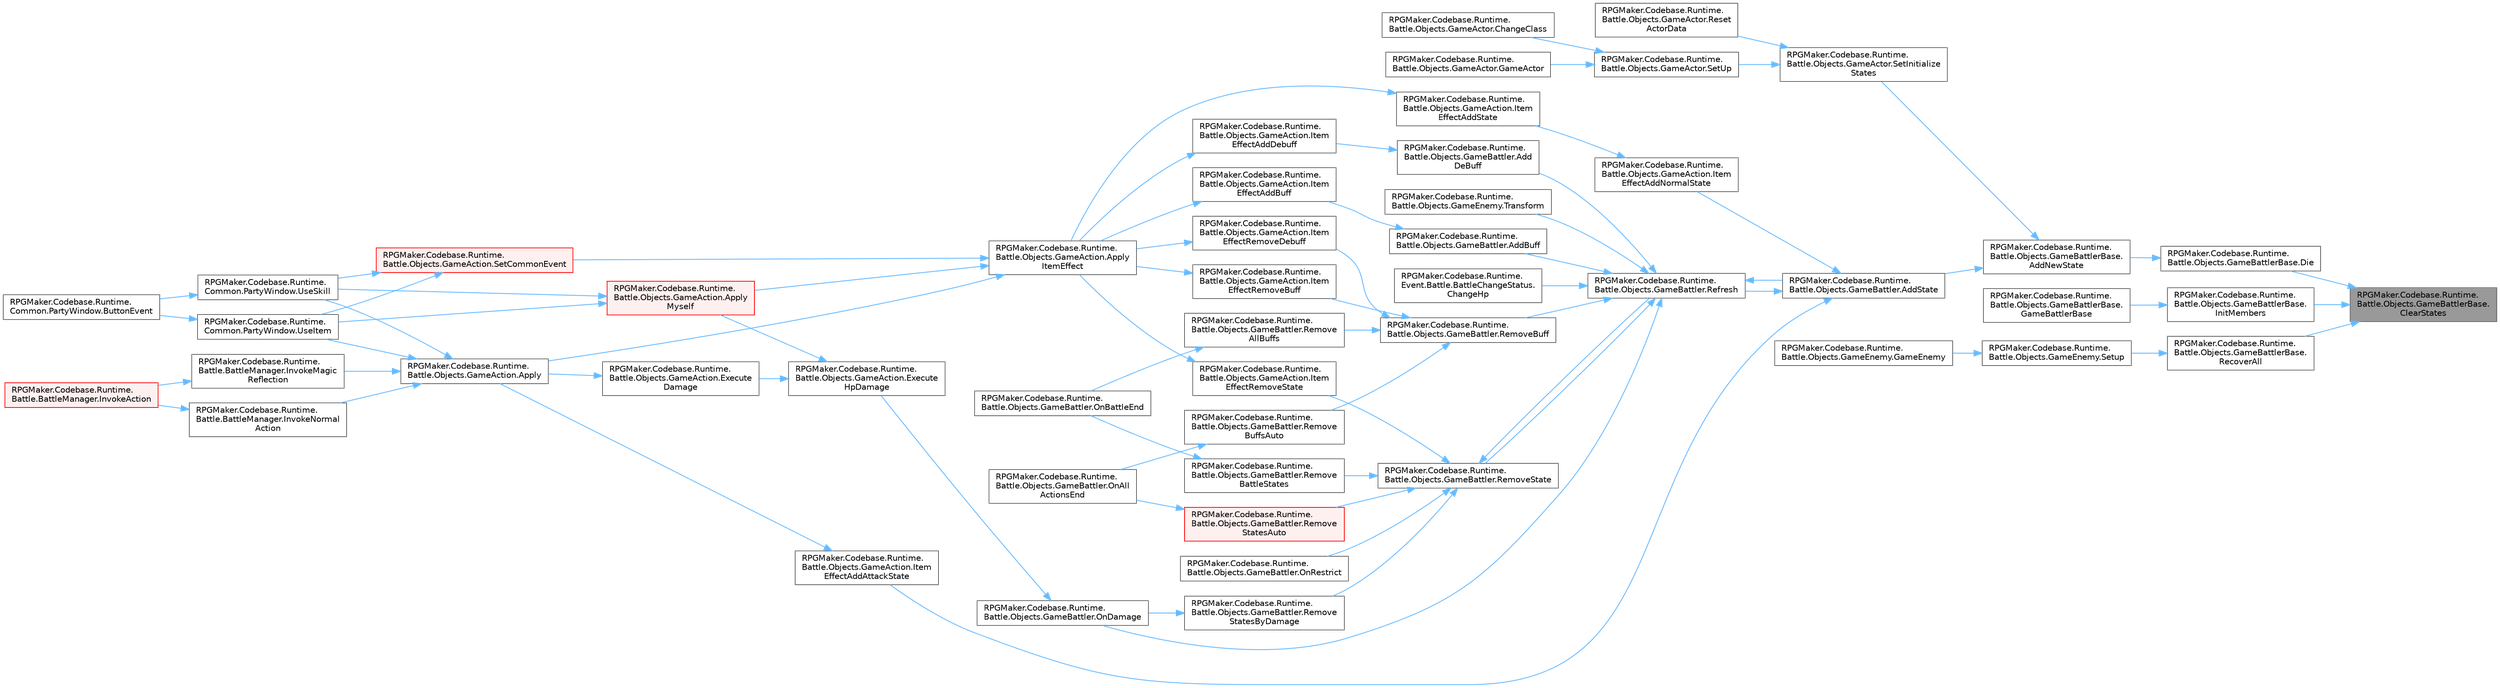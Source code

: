 digraph "RPGMaker.Codebase.Runtime.Battle.Objects.GameBattlerBase.ClearStates"
{
 // LATEX_PDF_SIZE
  bgcolor="transparent";
  edge [fontname=Helvetica,fontsize=10,labelfontname=Helvetica,labelfontsize=10];
  node [fontname=Helvetica,fontsize=10,shape=box,height=0.2,width=0.4];
  rankdir="RL";
  Node1 [id="Node000001",label="RPGMaker.Codebase.Runtime.\lBattle.Objects.GameBattlerBase.\lClearStates",height=0.2,width=0.4,color="gray40", fillcolor="grey60", style="filled", fontcolor="black",tooltip="😁 ステート変化を戻す"];
  Node1 -> Node2 [id="edge1_Node000001_Node000002",dir="back",color="steelblue1",style="solid",tooltip=" "];
  Node2 [id="Node000002",label="RPGMaker.Codebase.Runtime.\lBattle.Objects.GameBattlerBase.Die",height=0.2,width=0.4,color="grey40", fillcolor="white", style="filled",URL="$d2/d70/class_r_p_g_maker_1_1_codebase_1_1_runtime_1_1_battle_1_1_objects_1_1_game_battler_base.html#a6c558a95b6e156eb2bc6fb5368b72ce7",tooltip="😁 バトラーを死亡ステートにする"];
  Node2 -> Node3 [id="edge2_Node000002_Node000003",dir="back",color="steelblue1",style="solid",tooltip=" "];
  Node3 [id="Node000003",label="RPGMaker.Codebase.Runtime.\lBattle.Objects.GameBattlerBase.\lAddNewState",height=0.2,width=0.4,color="grey40", fillcolor="white", style="filled",URL="$d2/d70/class_r_p_g_maker_1_1_codebase_1_1_runtime_1_1_battle_1_1_objects_1_1_game_battler_base.html#ab9a614d9fe4b4bd1b1f4ba66588db9ed",tooltip="😁 新たなステートを追加"];
  Node3 -> Node4 [id="edge3_Node000003_Node000004",dir="back",color="steelblue1",style="solid",tooltip=" "];
  Node4 [id="Node000004",label="RPGMaker.Codebase.Runtime.\lBattle.Objects.GameBattler.AddState",height=0.2,width=0.4,color="grey40", fillcolor="white", style="filled",URL="$d6/de6/class_r_p_g_maker_1_1_codebase_1_1_runtime_1_1_battle_1_1_objects_1_1_game_battler.html#a721713aea404590ae235b32ef084a641",tooltip="😁 指定ステートを追加"];
  Node4 -> Node5 [id="edge4_Node000004_Node000005",dir="back",color="steelblue1",style="solid",tooltip=" "];
  Node5 [id="Node000005",label="RPGMaker.Codebase.Runtime.\lBattle.Objects.GameAction.Item\lEffectAddAttackState",height=0.2,width=0.4,color="grey40", fillcolor="white", style="filled",URL="$db/d00/class_r_p_g_maker_1_1_codebase_1_1_runtime_1_1_battle_1_1_objects_1_1_game_action.html#ad4b92badb0ee04b916e3e7df3fb05243",tooltip="😁 指定対象に攻撃の[使用効果]を加える"];
  Node5 -> Node6 [id="edge5_Node000005_Node000006",dir="back",color="steelblue1",style="solid",tooltip=" "];
  Node6 [id="Node000006",label="RPGMaker.Codebase.Runtime.\lBattle.Objects.GameAction.Apply",height=0.2,width=0.4,color="grey40", fillcolor="white", style="filled",URL="$db/d00/class_r_p_g_maker_1_1_codebase_1_1_runtime_1_1_battle_1_1_objects_1_1_game_action.html#aa0e39264c1ed2c1803fc326949587463",tooltip="😁 指定対象へ結果( Game_ActionResult )の適用"];
  Node6 -> Node7 [id="edge6_Node000006_Node000007",dir="back",color="steelblue1",style="solid",tooltip=" "];
  Node7 [id="Node000007",label="RPGMaker.Codebase.Runtime.\lBattle.BattleManager.InvokeMagic\lReflection",height=0.2,width=0.4,color="grey40", fillcolor="white", style="filled",URL="$d3/d0c/class_r_p_g_maker_1_1_codebase_1_1_runtime_1_1_battle_1_1_battle_manager.html#a44fa0b5be0eb1e4ef8ddb382c1954835",tooltip="😁 指定対象が指定目標に対しての魔法反射アクションを起動する"];
  Node7 -> Node8 [id="edge7_Node000007_Node000008",dir="back",color="steelblue1",style="solid",tooltip=" "];
  Node8 [id="Node000008",label="RPGMaker.Codebase.Runtime.\lBattle.BattleManager.InvokeAction",height=0.2,width=0.4,color="red", fillcolor="#FFF0F0", style="filled",URL="$d3/d0c/class_r_p_g_maker_1_1_codebase_1_1_runtime_1_1_battle_1_1_battle_manager.html#a95f3c0da75e16c8679e47a5d11c0f9d6",tooltip="😁 指定対象が指定目標に対してのアクションを起動する"];
  Node6 -> Node15 [id="edge8_Node000006_Node000015",dir="back",color="steelblue1",style="solid",tooltip=" "];
  Node15 [id="Node000015",label="RPGMaker.Codebase.Runtime.\lBattle.BattleManager.InvokeNormal\lAction",height=0.2,width=0.4,color="grey40", fillcolor="white", style="filled",URL="$d3/d0c/class_r_p_g_maker_1_1_codebase_1_1_runtime_1_1_battle_1_1_battle_manager.html#a7f264bea7481144707b47e7415755fb1",tooltip="😁 指定対象が指定目標に対しての通常アクションを起動する"];
  Node15 -> Node8 [id="edge9_Node000015_Node000008",dir="back",color="steelblue1",style="solid",tooltip=" "];
  Node6 -> Node16 [id="edge10_Node000006_Node000016",dir="back",color="steelblue1",style="solid",tooltip=" "];
  Node16 [id="Node000016",label="RPGMaker.Codebase.Runtime.\lCommon.PartyWindow.UseItem",height=0.2,width=0.4,color="grey40", fillcolor="white", style="filled",URL="$d6/d78/class_r_p_g_maker_1_1_codebase_1_1_runtime_1_1_common_1_1_party_window.html#a07ca3254629cf1e5b23eb5f99440448a",tooltip=" "];
  Node16 -> Node17 [id="edge11_Node000016_Node000017",dir="back",color="steelblue1",style="solid",tooltip=" "];
  Node17 [id="Node000017",label="RPGMaker.Codebase.Runtime.\lCommon.PartyWindow.ButtonEvent",height=0.2,width=0.4,color="grey40", fillcolor="white", style="filled",URL="$d6/d78/class_r_p_g_maker_1_1_codebase_1_1_runtime_1_1_common_1_1_party_window.html#aebabafbd7691c547f03f640b87cb4e6b",tooltip=" "];
  Node6 -> Node18 [id="edge12_Node000006_Node000018",dir="back",color="steelblue1",style="solid",tooltip=" "];
  Node18 [id="Node000018",label="RPGMaker.Codebase.Runtime.\lCommon.PartyWindow.UseSkill",height=0.2,width=0.4,color="grey40", fillcolor="white", style="filled",URL="$d6/d78/class_r_p_g_maker_1_1_codebase_1_1_runtime_1_1_common_1_1_party_window.html#a81d2268540bc389c7fd9e6719d7584c1",tooltip="スキル使用処理"];
  Node18 -> Node17 [id="edge13_Node000018_Node000017",dir="back",color="steelblue1",style="solid",tooltip=" "];
  Node4 -> Node19 [id="edge14_Node000004_Node000019",dir="back",color="steelblue1",style="solid",tooltip=" "];
  Node19 [id="Node000019",label="RPGMaker.Codebase.Runtime.\lBattle.Objects.GameAction.Item\lEffectAddNormalState",height=0.2,width=0.4,color="grey40", fillcolor="white", style="filled",URL="$db/d00/class_r_p_g_maker_1_1_codebase_1_1_runtime_1_1_battle_1_1_objects_1_1_game_action.html#ad361cd52daaea9b629f16db972b52a84",tooltip="😁 指定対象に通常の[使用効果]を加える"];
  Node19 -> Node20 [id="edge15_Node000019_Node000020",dir="back",color="steelblue1",style="solid",tooltip=" "];
  Node20 [id="Node000020",label="RPGMaker.Codebase.Runtime.\lBattle.Objects.GameAction.Item\lEffectAddState",height=0.2,width=0.4,color="grey40", fillcolor="white", style="filled",URL="$db/d00/class_r_p_g_maker_1_1_codebase_1_1_runtime_1_1_battle_1_1_objects_1_1_game_action.html#a30937435994c2aeb8de46e354b51d782",tooltip="😁 指定対象に[使用効果]を加える"];
  Node20 -> Node21 [id="edge16_Node000020_Node000021",dir="back",color="steelblue1",style="solid",tooltip=" "];
  Node21 [id="Node000021",label="RPGMaker.Codebase.Runtime.\lBattle.Objects.GameAction.Apply\lItemEffect",height=0.2,width=0.4,color="grey40", fillcolor="white", style="filled",URL="$db/d00/class_r_p_g_maker_1_1_codebase_1_1_runtime_1_1_battle_1_1_objects_1_1_game_action.html#a0e31f70949304a3bf1175ac19a030616",tooltip="😁 指定対象にエフェクトを適用"];
  Node21 -> Node6 [id="edge17_Node000021_Node000006",dir="back",color="steelblue1",style="solid",tooltip=" "];
  Node21 -> Node22 [id="edge18_Node000021_Node000022",dir="back",color="steelblue1",style="solid",tooltip=" "];
  Node22 [id="Node000022",label="RPGMaker.Codebase.Runtime.\lBattle.Objects.GameAction.Apply\lMyself",height=0.2,width=0.4,color="red", fillcolor="#FFF0F0", style="filled",URL="$db/d00/class_r_p_g_maker_1_1_codebase_1_1_runtime_1_1_battle_1_1_objects_1_1_game_action.html#a66cb5bfc5dcf889949277a058fecd784",tooltip="😁 指定対象へ結果( Game_ActionResult )の適用（使用者への影響）"];
  Node22 -> Node16 [id="edge19_Node000022_Node000016",dir="back",color="steelblue1",style="solid",tooltip=" "];
  Node22 -> Node18 [id="edge20_Node000022_Node000018",dir="back",color="steelblue1",style="solid",tooltip=" "];
  Node21 -> Node24 [id="edge21_Node000021_Node000024",dir="back",color="steelblue1",style="solid",tooltip=" "];
  Node24 [id="Node000024",label="RPGMaker.Codebase.Runtime.\lBattle.Objects.GameAction.SetCommonEvent",height=0.2,width=0.4,color="red", fillcolor="#FFF0F0", style="filled",URL="$db/d00/class_r_p_g_maker_1_1_codebase_1_1_runtime_1_1_battle_1_1_objects_1_1_game_action.html#a8586f2f58bcb66360e1b9d7e4572a79f",tooltip="😁 コモンイベントが設定されている場合に、コモンイベントをキューに溜める"];
  Node24 -> Node16 [id="edge22_Node000024_Node000016",dir="back",color="steelblue1",style="solid",tooltip=" "];
  Node24 -> Node18 [id="edge23_Node000024_Node000018",dir="back",color="steelblue1",style="solid",tooltip=" "];
  Node4 -> Node25 [id="edge24_Node000004_Node000025",dir="back",color="steelblue1",style="solid",tooltip=" "];
  Node25 [id="Node000025",label="RPGMaker.Codebase.Runtime.\lBattle.Objects.GameBattler.Refresh",height=0.2,width=0.4,color="grey40", fillcolor="white", style="filled",URL="$d6/de6/class_r_p_g_maker_1_1_codebase_1_1_runtime_1_1_battle_1_1_objects_1_1_game_battler.html#a5e2eccb8f1dbacca9ef1f357aff8d5fc",tooltip="😁 能力値やステートを規定値内に収める処理"];
  Node25 -> Node26 [id="edge25_Node000025_Node000026",dir="back",color="steelblue1",style="solid",tooltip=" "];
  Node26 [id="Node000026",label="RPGMaker.Codebase.Runtime.\lBattle.Objects.GameBattler.AddBuff",height=0.2,width=0.4,color="grey40", fillcolor="white", style="filled",URL="$d6/de6/class_r_p_g_maker_1_1_codebase_1_1_runtime_1_1_battle_1_1_objects_1_1_game_battler.html#a46a4f6f463182320acb0e3741286fbfb",tooltip="😁 指定通常能力に指定ターン数の[強化]を追加"];
  Node26 -> Node27 [id="edge26_Node000026_Node000027",dir="back",color="steelblue1",style="solid",tooltip=" "];
  Node27 [id="Node000027",label="RPGMaker.Codebase.Runtime.\lBattle.Objects.GameAction.Item\lEffectAddBuff",height=0.2,width=0.4,color="grey40", fillcolor="white", style="filled",URL="$db/d00/class_r_p_g_maker_1_1_codebase_1_1_runtime_1_1_battle_1_1_objects_1_1_game_action.html#a4df77b613c49006d914da5573ee7f4d5",tooltip="😁 指定対象に[強化]の[使用効果]を加える"];
  Node27 -> Node21 [id="edge27_Node000027_Node000021",dir="back",color="steelblue1",style="solid",tooltip=" "];
  Node25 -> Node28 [id="edge28_Node000025_Node000028",dir="back",color="steelblue1",style="solid",tooltip=" "];
  Node28 [id="Node000028",label="RPGMaker.Codebase.Runtime.\lBattle.Objects.GameBattler.Add\lDeBuff",height=0.2,width=0.4,color="grey40", fillcolor="white", style="filled",URL="$d6/de6/class_r_p_g_maker_1_1_codebase_1_1_runtime_1_1_battle_1_1_objects_1_1_game_battler.html#a4bf2426bec4fa47d818471e0b214f39b",tooltip="😁 指定通常能力に指定ターン数の[弱体]を追加"];
  Node28 -> Node29 [id="edge29_Node000028_Node000029",dir="back",color="steelblue1",style="solid",tooltip=" "];
  Node29 [id="Node000029",label="RPGMaker.Codebase.Runtime.\lBattle.Objects.GameAction.Item\lEffectAddDebuff",height=0.2,width=0.4,color="grey40", fillcolor="white", style="filled",URL="$db/d00/class_r_p_g_maker_1_1_codebase_1_1_runtime_1_1_battle_1_1_objects_1_1_game_action.html#ae8c5a6cf681facd1b1bf2018e4d5f570",tooltip="😁 指定対象に[弱体]の[使用効果]を加える"];
  Node29 -> Node21 [id="edge30_Node000029_Node000021",dir="back",color="steelblue1",style="solid",tooltip=" "];
  Node25 -> Node4 [id="edge31_Node000025_Node000004",dir="back",color="steelblue1",style="solid",tooltip=" "];
  Node25 -> Node30 [id="edge32_Node000025_Node000030",dir="back",color="steelblue1",style="solid",tooltip=" "];
  Node30 [id="Node000030",label="RPGMaker.Codebase.Runtime.\lEvent.Battle.BattleChangeStatus.\lChangeHp",height=0.2,width=0.4,color="grey40", fillcolor="white", style="filled",URL="$d7/dc8/class_r_p_g_maker_1_1_codebase_1_1_runtime_1_1_event_1_1_battle_1_1_battle_change_status.html#a275efd4e18f4479632dba886f3a687ce",tooltip=" "];
  Node25 -> Node31 [id="edge33_Node000025_Node000031",dir="back",color="steelblue1",style="solid",tooltip=" "];
  Node31 [id="Node000031",label="RPGMaker.Codebase.Runtime.\lBattle.Objects.GameBattler.OnDamage",height=0.2,width=0.4,color="grey40", fillcolor="white", style="filled",URL="$d6/de6/class_r_p_g_maker_1_1_codebase_1_1_runtime_1_1_battle_1_1_objects_1_1_game_battler.html#abc126f772bf633d1a2d2a2348d2745b8",tooltip="😁 被ダメージハンドラ"];
  Node31 -> Node32 [id="edge34_Node000031_Node000032",dir="back",color="steelblue1",style="solid",tooltip=" "];
  Node32 [id="Node000032",label="RPGMaker.Codebase.Runtime.\lBattle.Objects.GameAction.Execute\lHpDamage",height=0.2,width=0.4,color="grey40", fillcolor="white", style="filled",URL="$db/d00/class_r_p_g_maker_1_1_codebase_1_1_runtime_1_1_battle_1_1_objects_1_1_game_action.html#a9b8bfc3481b8e5caad938fa17489b760",tooltip="😁 指定対象にHPダメージを与える"];
  Node32 -> Node22 [id="edge35_Node000032_Node000022",dir="back",color="steelblue1",style="solid",tooltip=" "];
  Node32 -> Node33 [id="edge36_Node000032_Node000033",dir="back",color="steelblue1",style="solid",tooltip=" "];
  Node33 [id="Node000033",label="RPGMaker.Codebase.Runtime.\lBattle.Objects.GameAction.Execute\lDamage",height=0.2,width=0.4,color="grey40", fillcolor="white", style="filled",URL="$db/d00/class_r_p_g_maker_1_1_codebase_1_1_runtime_1_1_battle_1_1_objects_1_1_game_action.html#a988dc53e7762cbecec5268f296013504",tooltip="😁 指定対象にダメージを与える"];
  Node33 -> Node6 [id="edge37_Node000033_Node000006",dir="back",color="steelblue1",style="solid",tooltip=" "];
  Node25 -> Node34 [id="edge38_Node000025_Node000034",dir="back",color="steelblue1",style="solid",tooltip=" "];
  Node34 [id="Node000034",label="RPGMaker.Codebase.Runtime.\lBattle.Objects.GameBattler.RemoveBuff",height=0.2,width=0.4,color="grey40", fillcolor="white", style="filled",URL="$d6/de6/class_r_p_g_maker_1_1_codebase_1_1_runtime_1_1_battle_1_1_objects_1_1_game_battler.html#a1a3260593962f41e2d76f900a5c7e02f",tooltip="😁 指定通常能力の[強化]を解除"];
  Node34 -> Node35 [id="edge39_Node000034_Node000035",dir="back",color="steelblue1",style="solid",tooltip=" "];
  Node35 [id="Node000035",label="RPGMaker.Codebase.Runtime.\lBattle.Objects.GameAction.Item\lEffectRemoveBuff",height=0.2,width=0.4,color="grey40", fillcolor="white", style="filled",URL="$db/d00/class_r_p_g_maker_1_1_codebase_1_1_runtime_1_1_battle_1_1_objects_1_1_game_action.html#a2cdbdac9b9aeb26cd865e38f6d4c6efa",tooltip="😁 指定対象に[強化の解除]の[使用効果]を加える"];
  Node35 -> Node21 [id="edge40_Node000035_Node000021",dir="back",color="steelblue1",style="solid",tooltip=" "];
  Node34 -> Node36 [id="edge41_Node000034_Node000036",dir="back",color="steelblue1",style="solid",tooltip=" "];
  Node36 [id="Node000036",label="RPGMaker.Codebase.Runtime.\lBattle.Objects.GameAction.Item\lEffectRemoveDebuff",height=0.2,width=0.4,color="grey40", fillcolor="white", style="filled",URL="$db/d00/class_r_p_g_maker_1_1_codebase_1_1_runtime_1_1_battle_1_1_objects_1_1_game_action.html#a220d8eedc2bdfcf45fafb5a29377ab6b",tooltip="😁 指定対象に[弱体の解除]の[使用効果]を加える"];
  Node36 -> Node21 [id="edge42_Node000036_Node000021",dir="back",color="steelblue1",style="solid",tooltip=" "];
  Node34 -> Node37 [id="edge43_Node000034_Node000037",dir="back",color="steelblue1",style="solid",tooltip=" "];
  Node37 [id="Node000037",label="RPGMaker.Codebase.Runtime.\lBattle.Objects.GameBattler.Remove\lAllBuffs",height=0.2,width=0.4,color="grey40", fillcolor="white", style="filled",URL="$d6/de6/class_r_p_g_maker_1_1_codebase_1_1_runtime_1_1_battle_1_1_objects_1_1_game_battler.html#ad7f6e737ddc0bf5fb9b0bfd00acb71f6",tooltip="😁 全能力の[強化]を解除"];
  Node37 -> Node38 [id="edge44_Node000037_Node000038",dir="back",color="steelblue1",style="solid",tooltip=" "];
  Node38 [id="Node000038",label="RPGMaker.Codebase.Runtime.\lBattle.Objects.GameBattler.OnBattleEnd",height=0.2,width=0.4,color="grey40", fillcolor="white", style="filled",URL="$d6/de6/class_r_p_g_maker_1_1_codebase_1_1_runtime_1_1_battle_1_1_objects_1_1_game_battler.html#a05639cc92ba42378f15f43c323c46eb4",tooltip="😁 戦闘終了ハンドラ"];
  Node34 -> Node39 [id="edge45_Node000034_Node000039",dir="back",color="steelblue1",style="solid",tooltip=" "];
  Node39 [id="Node000039",label="RPGMaker.Codebase.Runtime.\lBattle.Objects.GameBattler.Remove\lBuffsAuto",height=0.2,width=0.4,color="grey40", fillcolor="white", style="filled",URL="$d6/de6/class_r_p_g_maker_1_1_codebase_1_1_runtime_1_1_battle_1_1_objects_1_1_game_battler.html#a18203bac1825cf8c80b0f2563551dbe7",tooltip="😁 ターン終了した能力[強化][弱体]を解除"];
  Node39 -> Node40 [id="edge46_Node000039_Node000040",dir="back",color="steelblue1",style="solid",tooltip=" "];
  Node40 [id="Node000040",label="RPGMaker.Codebase.Runtime.\lBattle.Objects.GameBattler.OnAll\lActionsEnd",height=0.2,width=0.4,color="grey40", fillcolor="white", style="filled",URL="$d6/de6/class_r_p_g_maker_1_1_codebase_1_1_runtime_1_1_battle_1_1_objects_1_1_game_battler.html#a4627db436661e713ea71d8386e58d080",tooltip="😁 全行動終了ハンドラ"];
  Node25 -> Node41 [id="edge47_Node000025_Node000041",dir="back",color="steelblue1",style="solid",tooltip=" "];
  Node41 [id="Node000041",label="RPGMaker.Codebase.Runtime.\lBattle.Objects.GameBattler.RemoveState",height=0.2,width=0.4,color="grey40", fillcolor="white", style="filled",URL="$d6/de6/class_r_p_g_maker_1_1_codebase_1_1_runtime_1_1_battle_1_1_objects_1_1_game_battler.html#a3d73aefe7c91fabe827a27d354ff8b4b",tooltip="😁 指定ステートを解除"];
  Node41 -> Node42 [id="edge48_Node000041_Node000042",dir="back",color="steelblue1",style="solid",tooltip=" "];
  Node42 [id="Node000042",label="RPGMaker.Codebase.Runtime.\lBattle.Objects.GameAction.Item\lEffectRemoveState",height=0.2,width=0.4,color="grey40", fillcolor="white", style="filled",URL="$db/d00/class_r_p_g_maker_1_1_codebase_1_1_runtime_1_1_battle_1_1_objects_1_1_game_action.html#ad5da923e99b8879ecd4b18acd7625764",tooltip="😁 指定対象に[ステート解除]の[使用効果]を加える"];
  Node42 -> Node21 [id="edge49_Node000042_Node000021",dir="back",color="steelblue1",style="solid",tooltip=" "];
  Node41 -> Node43 [id="edge50_Node000041_Node000043",dir="back",color="steelblue1",style="solid",tooltip=" "];
  Node43 [id="Node000043",label="RPGMaker.Codebase.Runtime.\lBattle.Objects.GameBattler.OnRestrict",height=0.2,width=0.4,color="grey40", fillcolor="white", style="filled",URL="$d6/de6/class_r_p_g_maker_1_1_codebase_1_1_runtime_1_1_battle_1_1_objects_1_1_game_battler.html#ae2afea5bc2d6625b2652df555c368d63",tooltip="😁 行動制約された時に呼ばれるハンドラ"];
  Node41 -> Node25 [id="edge51_Node000041_Node000025",dir="back",color="steelblue1",style="solid",tooltip=" "];
  Node41 -> Node44 [id="edge52_Node000041_Node000044",dir="back",color="steelblue1",style="solid",tooltip=" "];
  Node44 [id="Node000044",label="RPGMaker.Codebase.Runtime.\lBattle.Objects.GameBattler.Remove\lBattleStates",height=0.2,width=0.4,color="grey40", fillcolor="white", style="filled",URL="$d6/de6/class_r_p_g_maker_1_1_codebase_1_1_runtime_1_1_battle_1_1_objects_1_1_game_battler.html#a822fc4777c9a6c8cfb8edbe38701b901",tooltip="😁 ステートを解除"];
  Node44 -> Node38 [id="edge53_Node000044_Node000038",dir="back",color="steelblue1",style="solid",tooltip=" "];
  Node41 -> Node45 [id="edge54_Node000041_Node000045",dir="back",color="steelblue1",style="solid",tooltip=" "];
  Node45 [id="Node000045",label="RPGMaker.Codebase.Runtime.\lBattle.Objects.GameBattler.Remove\lStatesAuto",height=0.2,width=0.4,color="red", fillcolor="#FFF0F0", style="filled",URL="$d6/de6/class_r_p_g_maker_1_1_codebase_1_1_runtime_1_1_battle_1_1_objects_1_1_game_battler.html#a52daee754e4b5d4d89ffacd728aa01a6",tooltip="😁 状態異常を自動解除する"];
  Node45 -> Node40 [id="edge55_Node000045_Node000040",dir="back",color="steelblue1",style="solid",tooltip=" "];
  Node41 -> Node47 [id="edge56_Node000041_Node000047",dir="back",color="steelblue1",style="solid",tooltip=" "];
  Node47 [id="Node000047",label="RPGMaker.Codebase.Runtime.\lBattle.Objects.GameBattler.Remove\lStatesByDamage",height=0.2,width=0.4,color="grey40", fillcolor="white", style="filled",URL="$d6/de6/class_r_p_g_maker_1_1_codebase_1_1_runtime_1_1_battle_1_1_objects_1_1_game_battler.html#a224e921183ab8582f18c052c574f24d6",tooltip="😁 [ダメージで解除]のステートを解除"];
  Node47 -> Node31 [id="edge57_Node000047_Node000031",dir="back",color="steelblue1",style="solid",tooltip=" "];
  Node25 -> Node48 [id="edge58_Node000025_Node000048",dir="back",color="steelblue1",style="solid",tooltip=" "];
  Node48 [id="Node000048",label="RPGMaker.Codebase.Runtime.\lBattle.Objects.GameEnemy.Transform",height=0.2,width=0.4,color="grey40", fillcolor="white", style="filled",URL="$d8/de8/class_r_p_g_maker_1_1_codebase_1_1_runtime_1_1_battle_1_1_objects_1_1_game_enemy.html#aa97acbdee8c974449432ea413a4aa848",tooltip="😁 指定の[敵キャラ]へ変更(変身)"];
  Node3 -> Node49 [id="edge59_Node000003_Node000049",dir="back",color="steelblue1",style="solid",tooltip=" "];
  Node49 [id="Node000049",label="RPGMaker.Codebase.Runtime.\lBattle.Objects.GameActor.SetInitialize\lStates",height=0.2,width=0.4,color="grey40", fillcolor="white", style="filled",URL="$db/dfc/class_r_p_g_maker_1_1_codebase_1_1_runtime_1_1_battle_1_1_objects_1_1_game_actor.html#a577f477ffe35bb7674e3d80bb8dd85f7",tooltip="😁 ステート変化をマップから引き継ぐ"];
  Node49 -> Node50 [id="edge60_Node000049_Node000050",dir="back",color="steelblue1",style="solid",tooltip=" "];
  Node50 [id="Node000050",label="RPGMaker.Codebase.Runtime.\lBattle.Objects.GameActor.Reset\lActorData",height=0.2,width=0.4,color="grey40", fillcolor="white", style="filled",URL="$db/dfc/class_r_p_g_maker_1_1_codebase_1_1_runtime_1_1_battle_1_1_objects_1_1_game_actor.html#a322694730df3b1f919972b46189cf593",tooltip="😁 パラメータの再設定を行う"];
  Node49 -> Node51 [id="edge61_Node000049_Node000051",dir="back",color="steelblue1",style="solid",tooltip=" "];
  Node51 [id="Node000051",label="RPGMaker.Codebase.Runtime.\lBattle.Objects.GameActor.SetUp",height=0.2,width=0.4,color="grey40", fillcolor="white", style="filled",URL="$db/dfc/class_r_p_g_maker_1_1_codebase_1_1_runtime_1_1_battle_1_1_objects_1_1_game_actor.html#a53c4aea1cfed65f5183bda2f6dc142fb",tooltip="😁 指定アクターで Gama_Actor を設定"];
  Node51 -> Node52 [id="edge62_Node000051_Node000052",dir="back",color="steelblue1",style="solid",tooltip=" "];
  Node52 [id="Node000052",label="RPGMaker.Codebase.Runtime.\lBattle.Objects.GameActor.ChangeClass",height=0.2,width=0.4,color="grey40", fillcolor="white", style="filled",URL="$db/dfc/class_r_p_g_maker_1_1_codebase_1_1_runtime_1_1_battle_1_1_objects_1_1_game_actor.html#ab56e3fb89212ea018c22c843a2ae0188",tooltip="😁 指定クラスに変更する"];
  Node51 -> Node53 [id="edge63_Node000051_Node000053",dir="back",color="steelblue1",style="solid",tooltip=" "];
  Node53 [id="Node000053",label="RPGMaker.Codebase.Runtime.\lBattle.Objects.GameActor.GameActor",height=0.2,width=0.4,color="grey40", fillcolor="white", style="filled",URL="$db/dfc/class_r_p_g_maker_1_1_codebase_1_1_runtime_1_1_battle_1_1_objects_1_1_game_actor.html#a6eb975da7879816a10b2659b695a568d",tooltip="😁 生成"];
  Node1 -> Node54 [id="edge64_Node000001_Node000054",dir="back",color="steelblue1",style="solid",tooltip=" "];
  Node54 [id="Node000054",label="RPGMaker.Codebase.Runtime.\lBattle.Objects.GameBattlerBase.\lInitMembers",height=0.2,width=0.4,color="grey40", fillcolor="white", style="filled",URL="$d2/d70/class_r_p_g_maker_1_1_codebase_1_1_runtime_1_1_battle_1_1_objects_1_1_game_battler_base.html#a3cbada9e171d4accbf06fe5f627aa532",tooltip="😁 メンバ変数を初期化"];
  Node54 -> Node55 [id="edge65_Node000054_Node000055",dir="back",color="steelblue1",style="solid",tooltip=" "];
  Node55 [id="Node000055",label="RPGMaker.Codebase.Runtime.\lBattle.Objects.GameBattlerBase.\lGameBattlerBase",height=0.2,width=0.4,color="grey40", fillcolor="white", style="filled",URL="$d2/d70/class_r_p_g_maker_1_1_codebase_1_1_runtime_1_1_battle_1_1_objects_1_1_game_battler_base.html#a31fde7e05ae6a6937ad1288c13ffc898",tooltip="😁 生成"];
  Node1 -> Node56 [id="edge66_Node000001_Node000056",dir="back",color="steelblue1",style="solid",tooltip=" "];
  Node56 [id="Node000056",label="RPGMaker.Codebase.Runtime.\lBattle.Objects.GameBattlerBase.\lRecoverAll",height=0.2,width=0.4,color="grey40", fillcolor="white", style="filled",URL="$d2/d70/class_r_p_g_maker_1_1_codebase_1_1_runtime_1_1_battle_1_1_objects_1_1_game_battler_base.html#a47cfae008c956e47fde669f62d1665b6",tooltip="😁 HP・MP全回復しステートを解除"];
  Node56 -> Node57 [id="edge67_Node000056_Node000057",dir="back",color="steelblue1",style="solid",tooltip=" "];
  Node57 [id="Node000057",label="RPGMaker.Codebase.Runtime.\lBattle.Objects.GameEnemy.Setup",height=0.2,width=0.4,color="grey40", fillcolor="white", style="filled",URL="$d8/de8/class_r_p_g_maker_1_1_codebase_1_1_runtime_1_1_battle_1_1_objects_1_1_game_enemy.html#a93b5434f47a99e6c04ee7b8594f54ca2",tooltip="😁 指定の敵と座標で Gama_Enemy を設定 MVとは異なり、Uniteは自動整列ありきで動作するため、引数のx, yは配置場所のindexとしている"];
  Node57 -> Node58 [id="edge68_Node000057_Node000058",dir="back",color="steelblue1",style="solid",tooltip=" "];
  Node58 [id="Node000058",label="RPGMaker.Codebase.Runtime.\lBattle.Objects.GameEnemy.GameEnemy",height=0.2,width=0.4,color="grey40", fillcolor="white", style="filled",URL="$d8/de8/class_r_p_g_maker_1_1_codebase_1_1_runtime_1_1_battle_1_1_objects_1_1_game_enemy.html#a3f33675a6324ca3e2311ed7874b7f9d2",tooltip="😁 コンストラクタ MVとは異なり、Uniteは自動整列ありきで動作するため、引数のx, yは配置場所のindexとしている"];
}
